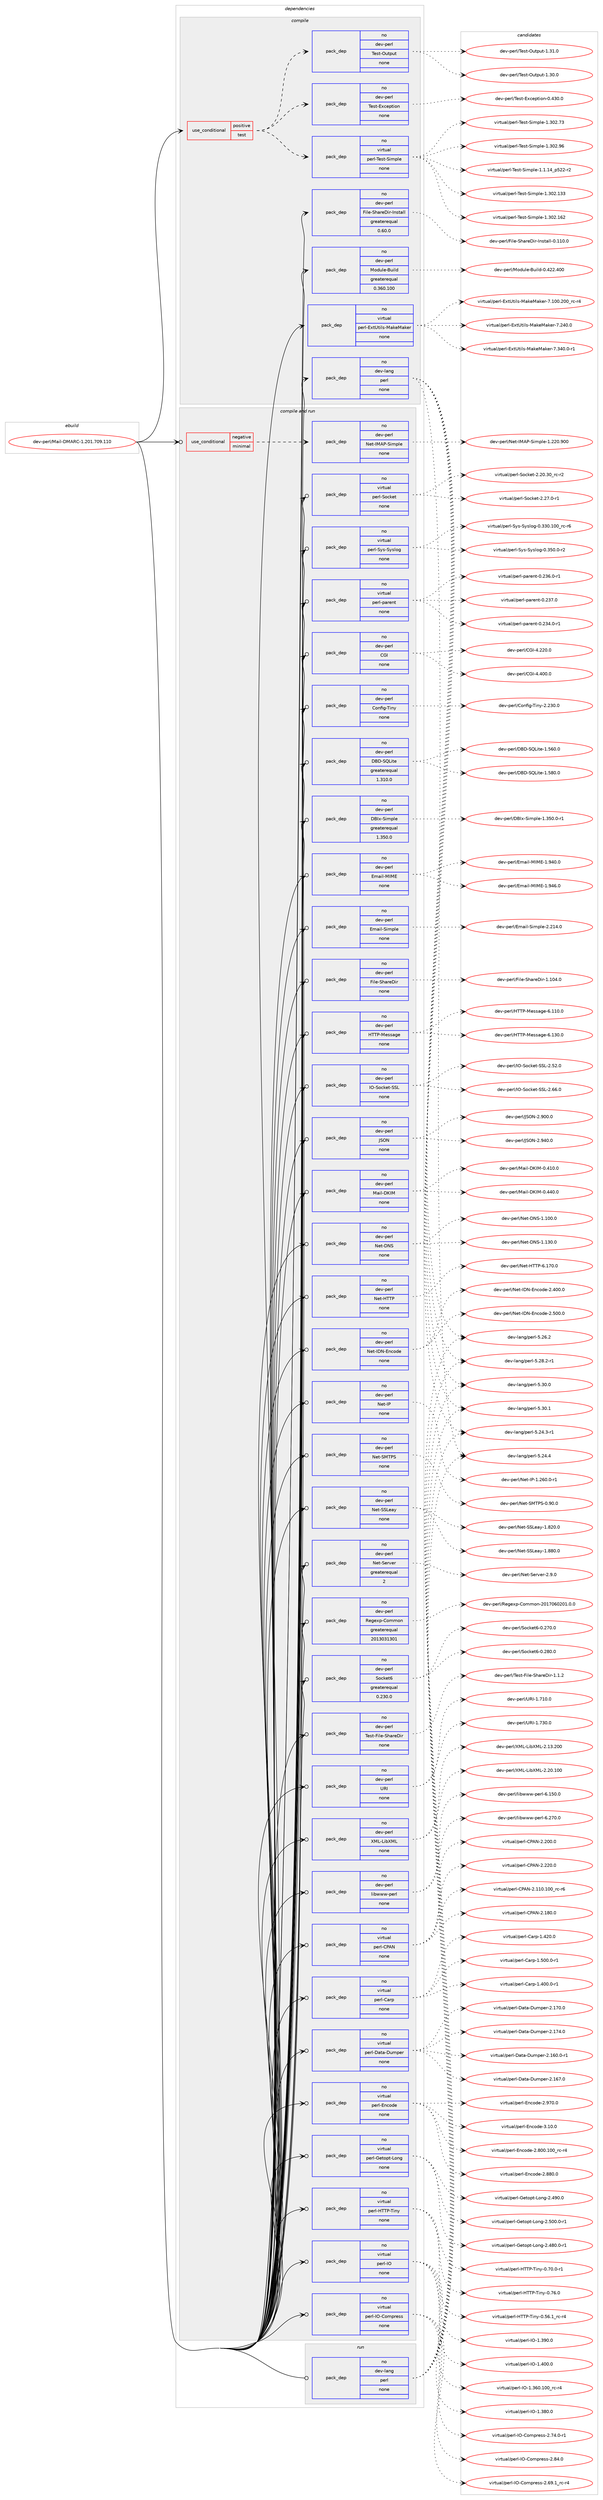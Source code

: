 digraph prolog {

# *************
# Graph options
# *************

newrank=true;
concentrate=true;
compound=true;
graph [rankdir=LR,fontname=Helvetica,fontsize=10,ranksep=1.5];#, ranksep=2.5, nodesep=0.2];
edge  [arrowhead=vee];
node  [fontname=Helvetica,fontsize=10];

# **********
# The ebuild
# **********

subgraph cluster_leftcol {
color=gray;
rank=same;
label=<<i>ebuild</i>>;
id [label="dev-perl/Mail-DMARC-1.201.709.110", color=red, width=4, href="../dev-perl/Mail-DMARC-1.201.709.110.svg"];
}

# ****************
# The dependencies
# ****************

subgraph cluster_midcol {
color=gray;
label=<<i>dependencies</i>>;
subgraph cluster_compile {
fillcolor="#eeeeee";
style=filled;
label=<<i>compile</i>>;
subgraph cond133906 {
dependency580673 [label=<<TABLE BORDER="0" CELLBORDER="1" CELLSPACING="0" CELLPADDING="4"><TR><TD ROWSPAN="3" CELLPADDING="10">use_conditional</TD></TR><TR><TD>positive</TD></TR><TR><TD>test</TD></TR></TABLE>>, shape=none, color=red];
subgraph pack435115 {
dependency580674 [label=<<TABLE BORDER="0" CELLBORDER="1" CELLSPACING="0" CELLPADDING="4" WIDTH="220"><TR><TD ROWSPAN="6" CELLPADDING="30">pack_dep</TD></TR><TR><TD WIDTH="110">no</TD></TR><TR><TD>dev-perl</TD></TR><TR><TD>Test-Exception</TD></TR><TR><TD>none</TD></TR><TR><TD></TD></TR></TABLE>>, shape=none, color=blue];
}
dependency580673:e -> dependency580674:w [weight=20,style="dashed",arrowhead="vee"];
subgraph pack435116 {
dependency580675 [label=<<TABLE BORDER="0" CELLBORDER="1" CELLSPACING="0" CELLPADDING="4" WIDTH="220"><TR><TD ROWSPAN="6" CELLPADDING="30">pack_dep</TD></TR><TR><TD WIDTH="110">no</TD></TR><TR><TD>dev-perl</TD></TR><TR><TD>Test-Output</TD></TR><TR><TD>none</TD></TR><TR><TD></TD></TR></TABLE>>, shape=none, color=blue];
}
dependency580673:e -> dependency580675:w [weight=20,style="dashed",arrowhead="vee"];
subgraph pack435117 {
dependency580676 [label=<<TABLE BORDER="0" CELLBORDER="1" CELLSPACING="0" CELLPADDING="4" WIDTH="220"><TR><TD ROWSPAN="6" CELLPADDING="30">pack_dep</TD></TR><TR><TD WIDTH="110">no</TD></TR><TR><TD>virtual</TD></TR><TR><TD>perl-Test-Simple</TD></TR><TR><TD>none</TD></TR><TR><TD></TD></TR></TABLE>>, shape=none, color=blue];
}
dependency580673:e -> dependency580676:w [weight=20,style="dashed",arrowhead="vee"];
}
id:e -> dependency580673:w [weight=20,style="solid",arrowhead="vee"];
subgraph pack435118 {
dependency580677 [label=<<TABLE BORDER="0" CELLBORDER="1" CELLSPACING="0" CELLPADDING="4" WIDTH="220"><TR><TD ROWSPAN="6" CELLPADDING="30">pack_dep</TD></TR><TR><TD WIDTH="110">no</TD></TR><TR><TD>dev-lang</TD></TR><TR><TD>perl</TD></TR><TR><TD>none</TD></TR><TR><TD></TD></TR></TABLE>>, shape=none, color=blue];
}
id:e -> dependency580677:w [weight=20,style="solid",arrowhead="vee"];
subgraph pack435119 {
dependency580678 [label=<<TABLE BORDER="0" CELLBORDER="1" CELLSPACING="0" CELLPADDING="4" WIDTH="220"><TR><TD ROWSPAN="6" CELLPADDING="30">pack_dep</TD></TR><TR><TD WIDTH="110">no</TD></TR><TR><TD>dev-perl</TD></TR><TR><TD>File-ShareDir-Install</TD></TR><TR><TD>greaterequal</TD></TR><TR><TD>0.60.0</TD></TR></TABLE>>, shape=none, color=blue];
}
id:e -> dependency580678:w [weight=20,style="solid",arrowhead="vee"];
subgraph pack435120 {
dependency580679 [label=<<TABLE BORDER="0" CELLBORDER="1" CELLSPACING="0" CELLPADDING="4" WIDTH="220"><TR><TD ROWSPAN="6" CELLPADDING="30">pack_dep</TD></TR><TR><TD WIDTH="110">no</TD></TR><TR><TD>dev-perl</TD></TR><TR><TD>Module-Build</TD></TR><TR><TD>greaterequal</TD></TR><TR><TD>0.360.100</TD></TR></TABLE>>, shape=none, color=blue];
}
id:e -> dependency580679:w [weight=20,style="solid",arrowhead="vee"];
subgraph pack435121 {
dependency580680 [label=<<TABLE BORDER="0" CELLBORDER="1" CELLSPACING="0" CELLPADDING="4" WIDTH="220"><TR><TD ROWSPAN="6" CELLPADDING="30">pack_dep</TD></TR><TR><TD WIDTH="110">no</TD></TR><TR><TD>virtual</TD></TR><TR><TD>perl-ExtUtils-MakeMaker</TD></TR><TR><TD>none</TD></TR><TR><TD></TD></TR></TABLE>>, shape=none, color=blue];
}
id:e -> dependency580680:w [weight=20,style="solid",arrowhead="vee"];
}
subgraph cluster_compileandrun {
fillcolor="#eeeeee";
style=filled;
label=<<i>compile and run</i>>;
subgraph cond133907 {
dependency580681 [label=<<TABLE BORDER="0" CELLBORDER="1" CELLSPACING="0" CELLPADDING="4"><TR><TD ROWSPAN="3" CELLPADDING="10">use_conditional</TD></TR><TR><TD>negative</TD></TR><TR><TD>minimal</TD></TR></TABLE>>, shape=none, color=red];
subgraph pack435122 {
dependency580682 [label=<<TABLE BORDER="0" CELLBORDER="1" CELLSPACING="0" CELLPADDING="4" WIDTH="220"><TR><TD ROWSPAN="6" CELLPADDING="30">pack_dep</TD></TR><TR><TD WIDTH="110">no</TD></TR><TR><TD>dev-perl</TD></TR><TR><TD>Net-IMAP-Simple</TD></TR><TR><TD>none</TD></TR><TR><TD></TD></TR></TABLE>>, shape=none, color=blue];
}
dependency580681:e -> dependency580682:w [weight=20,style="dashed",arrowhead="vee"];
}
id:e -> dependency580681:w [weight=20,style="solid",arrowhead="odotvee"];
subgraph pack435123 {
dependency580683 [label=<<TABLE BORDER="0" CELLBORDER="1" CELLSPACING="0" CELLPADDING="4" WIDTH="220"><TR><TD ROWSPAN="6" CELLPADDING="30">pack_dep</TD></TR><TR><TD WIDTH="110">no</TD></TR><TR><TD>dev-perl</TD></TR><TR><TD>CGI</TD></TR><TR><TD>none</TD></TR><TR><TD></TD></TR></TABLE>>, shape=none, color=blue];
}
id:e -> dependency580683:w [weight=20,style="solid",arrowhead="odotvee"];
subgraph pack435124 {
dependency580684 [label=<<TABLE BORDER="0" CELLBORDER="1" CELLSPACING="0" CELLPADDING="4" WIDTH="220"><TR><TD ROWSPAN="6" CELLPADDING="30">pack_dep</TD></TR><TR><TD WIDTH="110">no</TD></TR><TR><TD>dev-perl</TD></TR><TR><TD>Config-Tiny</TD></TR><TR><TD>none</TD></TR><TR><TD></TD></TR></TABLE>>, shape=none, color=blue];
}
id:e -> dependency580684:w [weight=20,style="solid",arrowhead="odotvee"];
subgraph pack435125 {
dependency580685 [label=<<TABLE BORDER="0" CELLBORDER="1" CELLSPACING="0" CELLPADDING="4" WIDTH="220"><TR><TD ROWSPAN="6" CELLPADDING="30">pack_dep</TD></TR><TR><TD WIDTH="110">no</TD></TR><TR><TD>dev-perl</TD></TR><TR><TD>DBD-SQLite</TD></TR><TR><TD>greaterequal</TD></TR><TR><TD>1.310.0</TD></TR></TABLE>>, shape=none, color=blue];
}
id:e -> dependency580685:w [weight=20,style="solid",arrowhead="odotvee"];
subgraph pack435126 {
dependency580686 [label=<<TABLE BORDER="0" CELLBORDER="1" CELLSPACING="0" CELLPADDING="4" WIDTH="220"><TR><TD ROWSPAN="6" CELLPADDING="30">pack_dep</TD></TR><TR><TD WIDTH="110">no</TD></TR><TR><TD>dev-perl</TD></TR><TR><TD>DBIx-Simple</TD></TR><TR><TD>greaterequal</TD></TR><TR><TD>1.350.0</TD></TR></TABLE>>, shape=none, color=blue];
}
id:e -> dependency580686:w [weight=20,style="solid",arrowhead="odotvee"];
subgraph pack435127 {
dependency580687 [label=<<TABLE BORDER="0" CELLBORDER="1" CELLSPACING="0" CELLPADDING="4" WIDTH="220"><TR><TD ROWSPAN="6" CELLPADDING="30">pack_dep</TD></TR><TR><TD WIDTH="110">no</TD></TR><TR><TD>dev-perl</TD></TR><TR><TD>Email-MIME</TD></TR><TR><TD>none</TD></TR><TR><TD></TD></TR></TABLE>>, shape=none, color=blue];
}
id:e -> dependency580687:w [weight=20,style="solid",arrowhead="odotvee"];
subgraph pack435128 {
dependency580688 [label=<<TABLE BORDER="0" CELLBORDER="1" CELLSPACING="0" CELLPADDING="4" WIDTH="220"><TR><TD ROWSPAN="6" CELLPADDING="30">pack_dep</TD></TR><TR><TD WIDTH="110">no</TD></TR><TR><TD>dev-perl</TD></TR><TR><TD>Email-Simple</TD></TR><TR><TD>none</TD></TR><TR><TD></TD></TR></TABLE>>, shape=none, color=blue];
}
id:e -> dependency580688:w [weight=20,style="solid",arrowhead="odotvee"];
subgraph pack435129 {
dependency580689 [label=<<TABLE BORDER="0" CELLBORDER="1" CELLSPACING="0" CELLPADDING="4" WIDTH="220"><TR><TD ROWSPAN="6" CELLPADDING="30">pack_dep</TD></TR><TR><TD WIDTH="110">no</TD></TR><TR><TD>dev-perl</TD></TR><TR><TD>File-ShareDir</TD></TR><TR><TD>none</TD></TR><TR><TD></TD></TR></TABLE>>, shape=none, color=blue];
}
id:e -> dependency580689:w [weight=20,style="solid",arrowhead="odotvee"];
subgraph pack435130 {
dependency580690 [label=<<TABLE BORDER="0" CELLBORDER="1" CELLSPACING="0" CELLPADDING="4" WIDTH="220"><TR><TD ROWSPAN="6" CELLPADDING="30">pack_dep</TD></TR><TR><TD WIDTH="110">no</TD></TR><TR><TD>dev-perl</TD></TR><TR><TD>HTTP-Message</TD></TR><TR><TD>none</TD></TR><TR><TD></TD></TR></TABLE>>, shape=none, color=blue];
}
id:e -> dependency580690:w [weight=20,style="solid",arrowhead="odotvee"];
subgraph pack435131 {
dependency580691 [label=<<TABLE BORDER="0" CELLBORDER="1" CELLSPACING="0" CELLPADDING="4" WIDTH="220"><TR><TD ROWSPAN="6" CELLPADDING="30">pack_dep</TD></TR><TR><TD WIDTH="110">no</TD></TR><TR><TD>dev-perl</TD></TR><TR><TD>IO-Socket-SSL</TD></TR><TR><TD>none</TD></TR><TR><TD></TD></TR></TABLE>>, shape=none, color=blue];
}
id:e -> dependency580691:w [weight=20,style="solid",arrowhead="odotvee"];
subgraph pack435132 {
dependency580692 [label=<<TABLE BORDER="0" CELLBORDER="1" CELLSPACING="0" CELLPADDING="4" WIDTH="220"><TR><TD ROWSPAN="6" CELLPADDING="30">pack_dep</TD></TR><TR><TD WIDTH="110">no</TD></TR><TR><TD>dev-perl</TD></TR><TR><TD>JSON</TD></TR><TR><TD>none</TD></TR><TR><TD></TD></TR></TABLE>>, shape=none, color=blue];
}
id:e -> dependency580692:w [weight=20,style="solid",arrowhead="odotvee"];
subgraph pack435133 {
dependency580693 [label=<<TABLE BORDER="0" CELLBORDER="1" CELLSPACING="0" CELLPADDING="4" WIDTH="220"><TR><TD ROWSPAN="6" CELLPADDING="30">pack_dep</TD></TR><TR><TD WIDTH="110">no</TD></TR><TR><TD>dev-perl</TD></TR><TR><TD>Mail-DKIM</TD></TR><TR><TD>none</TD></TR><TR><TD></TD></TR></TABLE>>, shape=none, color=blue];
}
id:e -> dependency580693:w [weight=20,style="solid",arrowhead="odotvee"];
subgraph pack435134 {
dependency580694 [label=<<TABLE BORDER="0" CELLBORDER="1" CELLSPACING="0" CELLPADDING="4" WIDTH="220"><TR><TD ROWSPAN="6" CELLPADDING="30">pack_dep</TD></TR><TR><TD WIDTH="110">no</TD></TR><TR><TD>dev-perl</TD></TR><TR><TD>Net-DNS</TD></TR><TR><TD>none</TD></TR><TR><TD></TD></TR></TABLE>>, shape=none, color=blue];
}
id:e -> dependency580694:w [weight=20,style="solid",arrowhead="odotvee"];
subgraph pack435135 {
dependency580695 [label=<<TABLE BORDER="0" CELLBORDER="1" CELLSPACING="0" CELLPADDING="4" WIDTH="220"><TR><TD ROWSPAN="6" CELLPADDING="30">pack_dep</TD></TR><TR><TD WIDTH="110">no</TD></TR><TR><TD>dev-perl</TD></TR><TR><TD>Net-HTTP</TD></TR><TR><TD>none</TD></TR><TR><TD></TD></TR></TABLE>>, shape=none, color=blue];
}
id:e -> dependency580695:w [weight=20,style="solid",arrowhead="odotvee"];
subgraph pack435136 {
dependency580696 [label=<<TABLE BORDER="0" CELLBORDER="1" CELLSPACING="0" CELLPADDING="4" WIDTH="220"><TR><TD ROWSPAN="6" CELLPADDING="30">pack_dep</TD></TR><TR><TD WIDTH="110">no</TD></TR><TR><TD>dev-perl</TD></TR><TR><TD>Net-IDN-Encode</TD></TR><TR><TD>none</TD></TR><TR><TD></TD></TR></TABLE>>, shape=none, color=blue];
}
id:e -> dependency580696:w [weight=20,style="solid",arrowhead="odotvee"];
subgraph pack435137 {
dependency580697 [label=<<TABLE BORDER="0" CELLBORDER="1" CELLSPACING="0" CELLPADDING="4" WIDTH="220"><TR><TD ROWSPAN="6" CELLPADDING="30">pack_dep</TD></TR><TR><TD WIDTH="110">no</TD></TR><TR><TD>dev-perl</TD></TR><TR><TD>Net-IP</TD></TR><TR><TD>none</TD></TR><TR><TD></TD></TR></TABLE>>, shape=none, color=blue];
}
id:e -> dependency580697:w [weight=20,style="solid",arrowhead="odotvee"];
subgraph pack435138 {
dependency580698 [label=<<TABLE BORDER="0" CELLBORDER="1" CELLSPACING="0" CELLPADDING="4" WIDTH="220"><TR><TD ROWSPAN="6" CELLPADDING="30">pack_dep</TD></TR><TR><TD WIDTH="110">no</TD></TR><TR><TD>dev-perl</TD></TR><TR><TD>Net-SMTPS</TD></TR><TR><TD>none</TD></TR><TR><TD></TD></TR></TABLE>>, shape=none, color=blue];
}
id:e -> dependency580698:w [weight=20,style="solid",arrowhead="odotvee"];
subgraph pack435139 {
dependency580699 [label=<<TABLE BORDER="0" CELLBORDER="1" CELLSPACING="0" CELLPADDING="4" WIDTH="220"><TR><TD ROWSPAN="6" CELLPADDING="30">pack_dep</TD></TR><TR><TD WIDTH="110">no</TD></TR><TR><TD>dev-perl</TD></TR><TR><TD>Net-SSLeay</TD></TR><TR><TD>none</TD></TR><TR><TD></TD></TR></TABLE>>, shape=none, color=blue];
}
id:e -> dependency580699:w [weight=20,style="solid",arrowhead="odotvee"];
subgraph pack435140 {
dependency580700 [label=<<TABLE BORDER="0" CELLBORDER="1" CELLSPACING="0" CELLPADDING="4" WIDTH="220"><TR><TD ROWSPAN="6" CELLPADDING="30">pack_dep</TD></TR><TR><TD WIDTH="110">no</TD></TR><TR><TD>dev-perl</TD></TR><TR><TD>Net-Server</TD></TR><TR><TD>greaterequal</TD></TR><TR><TD>2</TD></TR></TABLE>>, shape=none, color=blue];
}
id:e -> dependency580700:w [weight=20,style="solid",arrowhead="odotvee"];
subgraph pack435141 {
dependency580701 [label=<<TABLE BORDER="0" CELLBORDER="1" CELLSPACING="0" CELLPADDING="4" WIDTH="220"><TR><TD ROWSPAN="6" CELLPADDING="30">pack_dep</TD></TR><TR><TD WIDTH="110">no</TD></TR><TR><TD>dev-perl</TD></TR><TR><TD>Regexp-Common</TD></TR><TR><TD>greaterequal</TD></TR><TR><TD>2013031301</TD></TR></TABLE>>, shape=none, color=blue];
}
id:e -> dependency580701:w [weight=20,style="solid",arrowhead="odotvee"];
subgraph pack435142 {
dependency580702 [label=<<TABLE BORDER="0" CELLBORDER="1" CELLSPACING="0" CELLPADDING="4" WIDTH="220"><TR><TD ROWSPAN="6" CELLPADDING="30">pack_dep</TD></TR><TR><TD WIDTH="110">no</TD></TR><TR><TD>dev-perl</TD></TR><TR><TD>Socket6</TD></TR><TR><TD>greaterequal</TD></TR><TR><TD>0.230.0</TD></TR></TABLE>>, shape=none, color=blue];
}
id:e -> dependency580702:w [weight=20,style="solid",arrowhead="odotvee"];
subgraph pack435143 {
dependency580703 [label=<<TABLE BORDER="0" CELLBORDER="1" CELLSPACING="0" CELLPADDING="4" WIDTH="220"><TR><TD ROWSPAN="6" CELLPADDING="30">pack_dep</TD></TR><TR><TD WIDTH="110">no</TD></TR><TR><TD>dev-perl</TD></TR><TR><TD>Test-File-ShareDir</TD></TR><TR><TD>none</TD></TR><TR><TD></TD></TR></TABLE>>, shape=none, color=blue];
}
id:e -> dependency580703:w [weight=20,style="solid",arrowhead="odotvee"];
subgraph pack435144 {
dependency580704 [label=<<TABLE BORDER="0" CELLBORDER="1" CELLSPACING="0" CELLPADDING="4" WIDTH="220"><TR><TD ROWSPAN="6" CELLPADDING="30">pack_dep</TD></TR><TR><TD WIDTH="110">no</TD></TR><TR><TD>dev-perl</TD></TR><TR><TD>URI</TD></TR><TR><TD>none</TD></TR><TR><TD></TD></TR></TABLE>>, shape=none, color=blue];
}
id:e -> dependency580704:w [weight=20,style="solid",arrowhead="odotvee"];
subgraph pack435145 {
dependency580705 [label=<<TABLE BORDER="0" CELLBORDER="1" CELLSPACING="0" CELLPADDING="4" WIDTH="220"><TR><TD ROWSPAN="6" CELLPADDING="30">pack_dep</TD></TR><TR><TD WIDTH="110">no</TD></TR><TR><TD>dev-perl</TD></TR><TR><TD>XML-LibXML</TD></TR><TR><TD>none</TD></TR><TR><TD></TD></TR></TABLE>>, shape=none, color=blue];
}
id:e -> dependency580705:w [weight=20,style="solid",arrowhead="odotvee"];
subgraph pack435146 {
dependency580706 [label=<<TABLE BORDER="0" CELLBORDER="1" CELLSPACING="0" CELLPADDING="4" WIDTH="220"><TR><TD ROWSPAN="6" CELLPADDING="30">pack_dep</TD></TR><TR><TD WIDTH="110">no</TD></TR><TR><TD>dev-perl</TD></TR><TR><TD>libwww-perl</TD></TR><TR><TD>none</TD></TR><TR><TD></TD></TR></TABLE>>, shape=none, color=blue];
}
id:e -> dependency580706:w [weight=20,style="solid",arrowhead="odotvee"];
subgraph pack435147 {
dependency580707 [label=<<TABLE BORDER="0" CELLBORDER="1" CELLSPACING="0" CELLPADDING="4" WIDTH="220"><TR><TD ROWSPAN="6" CELLPADDING="30">pack_dep</TD></TR><TR><TD WIDTH="110">no</TD></TR><TR><TD>virtual</TD></TR><TR><TD>perl-CPAN</TD></TR><TR><TD>none</TD></TR><TR><TD></TD></TR></TABLE>>, shape=none, color=blue];
}
id:e -> dependency580707:w [weight=20,style="solid",arrowhead="odotvee"];
subgraph pack435148 {
dependency580708 [label=<<TABLE BORDER="0" CELLBORDER="1" CELLSPACING="0" CELLPADDING="4" WIDTH="220"><TR><TD ROWSPAN="6" CELLPADDING="30">pack_dep</TD></TR><TR><TD WIDTH="110">no</TD></TR><TR><TD>virtual</TD></TR><TR><TD>perl-Carp</TD></TR><TR><TD>none</TD></TR><TR><TD></TD></TR></TABLE>>, shape=none, color=blue];
}
id:e -> dependency580708:w [weight=20,style="solid",arrowhead="odotvee"];
subgraph pack435149 {
dependency580709 [label=<<TABLE BORDER="0" CELLBORDER="1" CELLSPACING="0" CELLPADDING="4" WIDTH="220"><TR><TD ROWSPAN="6" CELLPADDING="30">pack_dep</TD></TR><TR><TD WIDTH="110">no</TD></TR><TR><TD>virtual</TD></TR><TR><TD>perl-Data-Dumper</TD></TR><TR><TD>none</TD></TR><TR><TD></TD></TR></TABLE>>, shape=none, color=blue];
}
id:e -> dependency580709:w [weight=20,style="solid",arrowhead="odotvee"];
subgraph pack435150 {
dependency580710 [label=<<TABLE BORDER="0" CELLBORDER="1" CELLSPACING="0" CELLPADDING="4" WIDTH="220"><TR><TD ROWSPAN="6" CELLPADDING="30">pack_dep</TD></TR><TR><TD WIDTH="110">no</TD></TR><TR><TD>virtual</TD></TR><TR><TD>perl-Encode</TD></TR><TR><TD>none</TD></TR><TR><TD></TD></TR></TABLE>>, shape=none, color=blue];
}
id:e -> dependency580710:w [weight=20,style="solid",arrowhead="odotvee"];
subgraph pack435151 {
dependency580711 [label=<<TABLE BORDER="0" CELLBORDER="1" CELLSPACING="0" CELLPADDING="4" WIDTH="220"><TR><TD ROWSPAN="6" CELLPADDING="30">pack_dep</TD></TR><TR><TD WIDTH="110">no</TD></TR><TR><TD>virtual</TD></TR><TR><TD>perl-Getopt-Long</TD></TR><TR><TD>none</TD></TR><TR><TD></TD></TR></TABLE>>, shape=none, color=blue];
}
id:e -> dependency580711:w [weight=20,style="solid",arrowhead="odotvee"];
subgraph pack435152 {
dependency580712 [label=<<TABLE BORDER="0" CELLBORDER="1" CELLSPACING="0" CELLPADDING="4" WIDTH="220"><TR><TD ROWSPAN="6" CELLPADDING="30">pack_dep</TD></TR><TR><TD WIDTH="110">no</TD></TR><TR><TD>virtual</TD></TR><TR><TD>perl-HTTP-Tiny</TD></TR><TR><TD>none</TD></TR><TR><TD></TD></TR></TABLE>>, shape=none, color=blue];
}
id:e -> dependency580712:w [weight=20,style="solid",arrowhead="odotvee"];
subgraph pack435153 {
dependency580713 [label=<<TABLE BORDER="0" CELLBORDER="1" CELLSPACING="0" CELLPADDING="4" WIDTH="220"><TR><TD ROWSPAN="6" CELLPADDING="30">pack_dep</TD></TR><TR><TD WIDTH="110">no</TD></TR><TR><TD>virtual</TD></TR><TR><TD>perl-IO</TD></TR><TR><TD>none</TD></TR><TR><TD></TD></TR></TABLE>>, shape=none, color=blue];
}
id:e -> dependency580713:w [weight=20,style="solid",arrowhead="odotvee"];
subgraph pack435154 {
dependency580714 [label=<<TABLE BORDER="0" CELLBORDER="1" CELLSPACING="0" CELLPADDING="4" WIDTH="220"><TR><TD ROWSPAN="6" CELLPADDING="30">pack_dep</TD></TR><TR><TD WIDTH="110">no</TD></TR><TR><TD>virtual</TD></TR><TR><TD>perl-IO-Compress</TD></TR><TR><TD>none</TD></TR><TR><TD></TD></TR></TABLE>>, shape=none, color=blue];
}
id:e -> dependency580714:w [weight=20,style="solid",arrowhead="odotvee"];
subgraph pack435155 {
dependency580715 [label=<<TABLE BORDER="0" CELLBORDER="1" CELLSPACING="0" CELLPADDING="4" WIDTH="220"><TR><TD ROWSPAN="6" CELLPADDING="30">pack_dep</TD></TR><TR><TD WIDTH="110">no</TD></TR><TR><TD>virtual</TD></TR><TR><TD>perl-Socket</TD></TR><TR><TD>none</TD></TR><TR><TD></TD></TR></TABLE>>, shape=none, color=blue];
}
id:e -> dependency580715:w [weight=20,style="solid",arrowhead="odotvee"];
subgraph pack435156 {
dependency580716 [label=<<TABLE BORDER="0" CELLBORDER="1" CELLSPACING="0" CELLPADDING="4" WIDTH="220"><TR><TD ROWSPAN="6" CELLPADDING="30">pack_dep</TD></TR><TR><TD WIDTH="110">no</TD></TR><TR><TD>virtual</TD></TR><TR><TD>perl-Sys-Syslog</TD></TR><TR><TD>none</TD></TR><TR><TD></TD></TR></TABLE>>, shape=none, color=blue];
}
id:e -> dependency580716:w [weight=20,style="solid",arrowhead="odotvee"];
subgraph pack435157 {
dependency580717 [label=<<TABLE BORDER="0" CELLBORDER="1" CELLSPACING="0" CELLPADDING="4" WIDTH="220"><TR><TD ROWSPAN="6" CELLPADDING="30">pack_dep</TD></TR><TR><TD WIDTH="110">no</TD></TR><TR><TD>virtual</TD></TR><TR><TD>perl-parent</TD></TR><TR><TD>none</TD></TR><TR><TD></TD></TR></TABLE>>, shape=none, color=blue];
}
id:e -> dependency580717:w [weight=20,style="solid",arrowhead="odotvee"];
}
subgraph cluster_run {
fillcolor="#eeeeee";
style=filled;
label=<<i>run</i>>;
subgraph pack435158 {
dependency580718 [label=<<TABLE BORDER="0" CELLBORDER="1" CELLSPACING="0" CELLPADDING="4" WIDTH="220"><TR><TD ROWSPAN="6" CELLPADDING="30">pack_dep</TD></TR><TR><TD WIDTH="110">no</TD></TR><TR><TD>dev-lang</TD></TR><TR><TD>perl</TD></TR><TR><TD>none</TD></TR><TR><TD></TD></TR></TABLE>>, shape=none, color=blue];
}
id:e -> dependency580718:w [weight=20,style="solid",arrowhead="odot"];
}
}

# **************
# The candidates
# **************

subgraph cluster_choices {
rank=same;
color=gray;
label=<<i>candidates</i>>;

subgraph choice435115 {
color=black;
nodesep=1;
choice1001011184511210111410847841011151164569120991011121161051111104548465251484648 [label="dev-perl/Test-Exception-0.430.0", color=red, width=4,href="../dev-perl/Test-Exception-0.430.0.svg"];
dependency580674:e -> choice1001011184511210111410847841011151164569120991011121161051111104548465251484648:w [style=dotted,weight="100"];
}
subgraph choice435116 {
color=black;
nodesep=1;
choice100101118451121011141084784101115116457911711611211711645494651484648 [label="dev-perl/Test-Output-1.30.0", color=red, width=4,href="../dev-perl/Test-Output-1.30.0.svg"];
choice100101118451121011141084784101115116457911711611211711645494651494648 [label="dev-perl/Test-Output-1.31.0", color=red, width=4,href="../dev-perl/Test-Output-1.31.0.svg"];
dependency580675:e -> choice100101118451121011141084784101115116457911711611211711645494651484648:w [style=dotted,weight="100"];
dependency580675:e -> choice100101118451121011141084784101115116457911711611211711645494651494648:w [style=dotted,weight="100"];
}
subgraph choice435117 {
color=black;
nodesep=1;
choice11810511411611797108471121011141084584101115116458310510911210810145494649464952951125350504511450 [label="virtual/perl-Test-Simple-1.1.14_p522-r2", color=red, width=4,href="../virtual/perl-Test-Simple-1.1.14_p522-r2.svg"];
choice11810511411611797108471121011141084584101115116458310510911210810145494651485046495151 [label="virtual/perl-Test-Simple-1.302.133", color=red, width=4,href="../virtual/perl-Test-Simple-1.302.133.svg"];
choice11810511411611797108471121011141084584101115116458310510911210810145494651485046495450 [label="virtual/perl-Test-Simple-1.302.162", color=red, width=4,href="../virtual/perl-Test-Simple-1.302.162.svg"];
choice118105114116117971084711210111410845841011151164583105109112108101454946514850465551 [label="virtual/perl-Test-Simple-1.302.73", color=red, width=4,href="../virtual/perl-Test-Simple-1.302.73.svg"];
choice118105114116117971084711210111410845841011151164583105109112108101454946514850465754 [label="virtual/perl-Test-Simple-1.302.96", color=red, width=4,href="../virtual/perl-Test-Simple-1.302.96.svg"];
dependency580676:e -> choice11810511411611797108471121011141084584101115116458310510911210810145494649464952951125350504511450:w [style=dotted,weight="100"];
dependency580676:e -> choice11810511411611797108471121011141084584101115116458310510911210810145494651485046495151:w [style=dotted,weight="100"];
dependency580676:e -> choice11810511411611797108471121011141084584101115116458310510911210810145494651485046495450:w [style=dotted,weight="100"];
dependency580676:e -> choice118105114116117971084711210111410845841011151164583105109112108101454946514850465551:w [style=dotted,weight="100"];
dependency580676:e -> choice118105114116117971084711210111410845841011151164583105109112108101454946514850465754:w [style=dotted,weight="100"];
}
subgraph choice435118 {
color=black;
nodesep=1;
choice100101118451089711010347112101114108455346505246514511449 [label="dev-lang/perl-5.24.3-r1", color=red, width=4,href="../dev-lang/perl-5.24.3-r1.svg"];
choice10010111845108971101034711210111410845534650524652 [label="dev-lang/perl-5.24.4", color=red, width=4,href="../dev-lang/perl-5.24.4.svg"];
choice10010111845108971101034711210111410845534650544650 [label="dev-lang/perl-5.26.2", color=red, width=4,href="../dev-lang/perl-5.26.2.svg"];
choice100101118451089711010347112101114108455346505646504511449 [label="dev-lang/perl-5.28.2-r1", color=red, width=4,href="../dev-lang/perl-5.28.2-r1.svg"];
choice10010111845108971101034711210111410845534651484648 [label="dev-lang/perl-5.30.0", color=red, width=4,href="../dev-lang/perl-5.30.0.svg"];
choice10010111845108971101034711210111410845534651484649 [label="dev-lang/perl-5.30.1", color=red, width=4,href="../dev-lang/perl-5.30.1.svg"];
dependency580677:e -> choice100101118451089711010347112101114108455346505246514511449:w [style=dotted,weight="100"];
dependency580677:e -> choice10010111845108971101034711210111410845534650524652:w [style=dotted,weight="100"];
dependency580677:e -> choice10010111845108971101034711210111410845534650544650:w [style=dotted,weight="100"];
dependency580677:e -> choice100101118451089711010347112101114108455346505646504511449:w [style=dotted,weight="100"];
dependency580677:e -> choice10010111845108971101034711210111410845534651484648:w [style=dotted,weight="100"];
dependency580677:e -> choice10010111845108971101034711210111410845534651484649:w [style=dotted,weight="100"];
}
subgraph choice435119 {
color=black;
nodesep=1;
choice100101118451121011141084770105108101458310497114101681051144573110115116971081084548464949484648 [label="dev-perl/File-ShareDir-Install-0.110.0", color=red, width=4,href="../dev-perl/File-ShareDir-Install-0.110.0.svg"];
dependency580678:e -> choice100101118451121011141084770105108101458310497114101681051144573110115116971081084548464949484648:w [style=dotted,weight="100"];
}
subgraph choice435120 {
color=black;
nodesep=1;
choice100101118451121011141084777111100117108101456611710510810045484652505046524848 [label="dev-perl/Module-Build-0.422.400", color=red, width=4,href="../dev-perl/Module-Build-0.422.400.svg"];
dependency580679:e -> choice100101118451121011141084777111100117108101456611710510810045484652505046524848:w [style=dotted,weight="100"];
}
subgraph choice435121 {
color=black;
nodesep=1;
choice118105114116117971084711210111410845691201168511610510811545779710710177971071011144555464948484650484895114994511452 [label="virtual/perl-ExtUtils-MakeMaker-7.100.200_rc-r4", color=red, width=4,href="../virtual/perl-ExtUtils-MakeMaker-7.100.200_rc-r4.svg"];
choice118105114116117971084711210111410845691201168511610510811545779710710177971071011144555465052484648 [label="virtual/perl-ExtUtils-MakeMaker-7.240.0", color=red, width=4,href="../virtual/perl-ExtUtils-MakeMaker-7.240.0.svg"];
choice1181051141161179710847112101114108456912011685116105108115457797107101779710710111445554651524846484511449 [label="virtual/perl-ExtUtils-MakeMaker-7.340.0-r1", color=red, width=4,href="../virtual/perl-ExtUtils-MakeMaker-7.340.0-r1.svg"];
dependency580680:e -> choice118105114116117971084711210111410845691201168511610510811545779710710177971071011144555464948484650484895114994511452:w [style=dotted,weight="100"];
dependency580680:e -> choice118105114116117971084711210111410845691201168511610510811545779710710177971071011144555465052484648:w [style=dotted,weight="100"];
dependency580680:e -> choice1181051141161179710847112101114108456912011685116105108115457797107101779710710111445554651524846484511449:w [style=dotted,weight="100"];
}
subgraph choice435122 {
color=black;
nodesep=1;
choice1001011184511210111410847781011164573776580458310510911210810145494650504846574848 [label="dev-perl/Net-IMAP-Simple-1.220.900", color=red, width=4,href="../dev-perl/Net-IMAP-Simple-1.220.900.svg"];
dependency580682:e -> choice1001011184511210111410847781011164573776580458310510911210810145494650504846574848:w [style=dotted,weight="100"];
}
subgraph choice435123 {
color=black;
nodesep=1;
choice10010111845112101114108476771734552465050484648 [label="dev-perl/CGI-4.220.0", color=red, width=4,href="../dev-perl/CGI-4.220.0.svg"];
choice10010111845112101114108476771734552465248484648 [label="dev-perl/CGI-4.400.0", color=red, width=4,href="../dev-perl/CGI-4.400.0.svg"];
dependency580683:e -> choice10010111845112101114108476771734552465050484648:w [style=dotted,weight="100"];
dependency580683:e -> choice10010111845112101114108476771734552465248484648:w [style=dotted,weight="100"];
}
subgraph choice435124 {
color=black;
nodesep=1;
choice10010111845112101114108476711111010210510345841051101214550465051484648 [label="dev-perl/Config-Tiny-2.230.0", color=red, width=4,href="../dev-perl/Config-Tiny-2.230.0.svg"];
dependency580684:e -> choice10010111845112101114108476711111010210510345841051101214550465051484648:w [style=dotted,weight="100"];
}
subgraph choice435125 {
color=black;
nodesep=1;
choice1001011184511210111410847686668458381761051161014549465354484648 [label="dev-perl/DBD-SQLite-1.560.0", color=red, width=4,href="../dev-perl/DBD-SQLite-1.560.0.svg"];
choice1001011184511210111410847686668458381761051161014549465356484648 [label="dev-perl/DBD-SQLite-1.580.0", color=red, width=4,href="../dev-perl/DBD-SQLite-1.580.0.svg"];
dependency580685:e -> choice1001011184511210111410847686668458381761051161014549465354484648:w [style=dotted,weight="100"];
dependency580685:e -> choice1001011184511210111410847686668458381761051161014549465356484648:w [style=dotted,weight="100"];
}
subgraph choice435126 {
color=black;
nodesep=1;
choice1001011184511210111410847686673120458310510911210810145494651534846484511449 [label="dev-perl/DBIx-Simple-1.350.0-r1", color=red, width=4,href="../dev-perl/DBIx-Simple-1.350.0-r1.svg"];
dependency580686:e -> choice1001011184511210111410847686673120458310510911210810145494651534846484511449:w [style=dotted,weight="100"];
}
subgraph choice435127 {
color=black;
nodesep=1;
choice1001011184511210111410847691099710510845777377694549465752484648 [label="dev-perl/Email-MIME-1.940.0", color=red, width=4,href="../dev-perl/Email-MIME-1.940.0.svg"];
choice1001011184511210111410847691099710510845777377694549465752544648 [label="dev-perl/Email-MIME-1.946.0", color=red, width=4,href="../dev-perl/Email-MIME-1.946.0.svg"];
dependency580687:e -> choice1001011184511210111410847691099710510845777377694549465752484648:w [style=dotted,weight="100"];
dependency580687:e -> choice1001011184511210111410847691099710510845777377694549465752544648:w [style=dotted,weight="100"];
}
subgraph choice435128 {
color=black;
nodesep=1;
choice1001011184511210111410847691099710510845831051091121081014550465049524648 [label="dev-perl/Email-Simple-2.214.0", color=red, width=4,href="../dev-perl/Email-Simple-2.214.0.svg"];
dependency580688:e -> choice1001011184511210111410847691099710510845831051091121081014550465049524648:w [style=dotted,weight="100"];
}
subgraph choice435129 {
color=black;
nodesep=1;
choice100101118451121011141084770105108101458310497114101681051144549464948524648 [label="dev-perl/File-ShareDir-1.104.0", color=red, width=4,href="../dev-perl/File-ShareDir-1.104.0.svg"];
dependency580689:e -> choice100101118451121011141084770105108101458310497114101681051144549464948524648:w [style=dotted,weight="100"];
}
subgraph choice435130 {
color=black;
nodesep=1;
choice1001011184511210111410847728484804577101115115971031014554464949484648 [label="dev-perl/HTTP-Message-6.110.0", color=red, width=4,href="../dev-perl/HTTP-Message-6.110.0.svg"];
choice1001011184511210111410847728484804577101115115971031014554464951484648 [label="dev-perl/HTTP-Message-6.130.0", color=red, width=4,href="../dev-perl/HTTP-Message-6.130.0.svg"];
dependency580690:e -> choice1001011184511210111410847728484804577101115115971031014554464949484648:w [style=dotted,weight="100"];
dependency580690:e -> choice1001011184511210111410847728484804577101115115971031014554464951484648:w [style=dotted,weight="100"];
}
subgraph choice435131 {
color=black;
nodesep=1;
choice100101118451121011141084773794583111991071011164583837645504653504648 [label="dev-perl/IO-Socket-SSL-2.52.0", color=red, width=4,href="../dev-perl/IO-Socket-SSL-2.52.0.svg"];
choice100101118451121011141084773794583111991071011164583837645504654544648 [label="dev-perl/IO-Socket-SSL-2.66.0", color=red, width=4,href="../dev-perl/IO-Socket-SSL-2.66.0.svg"];
dependency580691:e -> choice100101118451121011141084773794583111991071011164583837645504653504648:w [style=dotted,weight="100"];
dependency580691:e -> choice100101118451121011141084773794583111991071011164583837645504654544648:w [style=dotted,weight="100"];
}
subgraph choice435132 {
color=black;
nodesep=1;
choice1001011184511210111410847748379784550465748484648 [label="dev-perl/JSON-2.900.0", color=red, width=4,href="../dev-perl/JSON-2.900.0.svg"];
choice1001011184511210111410847748379784550465752484648 [label="dev-perl/JSON-2.940.0", color=red, width=4,href="../dev-perl/JSON-2.940.0.svg"];
dependency580692:e -> choice1001011184511210111410847748379784550465748484648:w [style=dotted,weight="100"];
dependency580692:e -> choice1001011184511210111410847748379784550465752484648:w [style=dotted,weight="100"];
}
subgraph choice435133 {
color=black;
nodesep=1;
choice1001011184511210111410847779710510845687573774548465249484648 [label="dev-perl/Mail-DKIM-0.410.0", color=red, width=4,href="../dev-perl/Mail-DKIM-0.410.0.svg"];
choice1001011184511210111410847779710510845687573774548465252484648 [label="dev-perl/Mail-DKIM-0.440.0", color=red, width=4,href="../dev-perl/Mail-DKIM-0.440.0.svg"];
dependency580693:e -> choice1001011184511210111410847779710510845687573774548465249484648:w [style=dotted,weight="100"];
dependency580693:e -> choice1001011184511210111410847779710510845687573774548465252484648:w [style=dotted,weight="100"];
}
subgraph choice435134 {
color=black;
nodesep=1;
choice100101118451121011141084778101116456878834549464948484648 [label="dev-perl/Net-DNS-1.100.0", color=red, width=4,href="../dev-perl/Net-DNS-1.100.0.svg"];
choice100101118451121011141084778101116456878834549464951484648 [label="dev-perl/Net-DNS-1.130.0", color=red, width=4,href="../dev-perl/Net-DNS-1.130.0.svg"];
dependency580694:e -> choice100101118451121011141084778101116456878834549464948484648:w [style=dotted,weight="100"];
dependency580694:e -> choice100101118451121011141084778101116456878834549464951484648:w [style=dotted,weight="100"];
}
subgraph choice435135 {
color=black;
nodesep=1;
choice10010111845112101114108477810111645728484804554464955484648 [label="dev-perl/Net-HTTP-6.170.0", color=red, width=4,href="../dev-perl/Net-HTTP-6.170.0.svg"];
dependency580695:e -> choice10010111845112101114108477810111645728484804554464955484648:w [style=dotted,weight="100"];
}
subgraph choice435136 {
color=black;
nodesep=1;
choice100101118451121011141084778101116457368784569110991111001014550465248484648 [label="dev-perl/Net-IDN-Encode-2.400.0", color=red, width=4,href="../dev-perl/Net-IDN-Encode-2.400.0.svg"];
choice100101118451121011141084778101116457368784569110991111001014550465348484648 [label="dev-perl/Net-IDN-Encode-2.500.0", color=red, width=4,href="../dev-perl/Net-IDN-Encode-2.500.0.svg"];
dependency580696:e -> choice100101118451121011141084778101116457368784569110991111001014550465248484648:w [style=dotted,weight="100"];
dependency580696:e -> choice100101118451121011141084778101116457368784569110991111001014550465348484648:w [style=dotted,weight="100"];
}
subgraph choice435137 {
color=black;
nodesep=1;
choice10010111845112101114108477810111645738045494650544846484511449 [label="dev-perl/Net-IP-1.260.0-r1", color=red, width=4,href="../dev-perl/Net-IP-1.260.0-r1.svg"];
dependency580697:e -> choice10010111845112101114108477810111645738045494650544846484511449:w [style=dotted,weight="100"];
}
subgraph choice435138 {
color=black;
nodesep=1;
choice10010111845112101114108477810111645837784808345484657484648 [label="dev-perl/Net-SMTPS-0.90.0", color=red, width=4,href="../dev-perl/Net-SMTPS-0.90.0.svg"];
dependency580698:e -> choice10010111845112101114108477810111645837784808345484657484648:w [style=dotted,weight="100"];
}
subgraph choice435139 {
color=black;
nodesep=1;
choice10010111845112101114108477810111645838376101971214549465650484648 [label="dev-perl/Net-SSLeay-1.820.0", color=red, width=4,href="../dev-perl/Net-SSLeay-1.820.0.svg"];
choice10010111845112101114108477810111645838376101971214549465656484648 [label="dev-perl/Net-SSLeay-1.880.0", color=red, width=4,href="../dev-perl/Net-SSLeay-1.880.0.svg"];
dependency580699:e -> choice10010111845112101114108477810111645838376101971214549465650484648:w [style=dotted,weight="100"];
dependency580699:e -> choice10010111845112101114108477810111645838376101971214549465656484648:w [style=dotted,weight="100"];
}
subgraph choice435140 {
color=black;
nodesep=1;
choice1001011184511210111410847781011164583101114118101114455046574648 [label="dev-perl/Net-Server-2.9.0", color=red, width=4,href="../dev-perl/Net-Server-2.9.0.svg"];
dependency580700:e -> choice1001011184511210111410847781011164583101114118101114455046574648:w [style=dotted,weight="100"];
}
subgraph choice435141 {
color=black;
nodesep=1;
choice1001011184511210111410847821011031011201124567111109109111110455048495548544850484946484648 [label="dev-perl/Regexp-Common-2017060201.0.0", color=red, width=4,href="../dev-perl/Regexp-Common-2017060201.0.0.svg"];
dependency580701:e -> choice1001011184511210111410847821011031011201124567111109109111110455048495548544850484946484648:w [style=dotted,weight="100"];
}
subgraph choice435142 {
color=black;
nodesep=1;
choice10010111845112101114108478311199107101116544548465055484648 [label="dev-perl/Socket6-0.270.0", color=red, width=4,href="../dev-perl/Socket6-0.270.0.svg"];
choice10010111845112101114108478311199107101116544548465056484648 [label="dev-perl/Socket6-0.280.0", color=red, width=4,href="../dev-perl/Socket6-0.280.0.svg"];
dependency580702:e -> choice10010111845112101114108478311199107101116544548465055484648:w [style=dotted,weight="100"];
dependency580702:e -> choice10010111845112101114108478311199107101116544548465056484648:w [style=dotted,weight="100"];
}
subgraph choice435143 {
color=black;
nodesep=1;
choice100101118451121011141084784101115116457010510810145831049711410168105114454946494650 [label="dev-perl/Test-File-ShareDir-1.1.2", color=red, width=4,href="../dev-perl/Test-File-ShareDir-1.1.2.svg"];
dependency580703:e -> choice100101118451121011141084784101115116457010510810145831049711410168105114454946494650:w [style=dotted,weight="100"];
}
subgraph choice435144 {
color=black;
nodesep=1;
choice10010111845112101114108478582734549465549484648 [label="dev-perl/URI-1.710.0", color=red, width=4,href="../dev-perl/URI-1.710.0.svg"];
choice10010111845112101114108478582734549465551484648 [label="dev-perl/URI-1.730.0", color=red, width=4,href="../dev-perl/URI-1.730.0.svg"];
dependency580704:e -> choice10010111845112101114108478582734549465549484648:w [style=dotted,weight="100"];
dependency580704:e -> choice10010111845112101114108478582734549465551484648:w [style=dotted,weight="100"];
}
subgraph choice435145 {
color=black;
nodesep=1;
choice1001011184511210111410847887776457610598887776455046495146504848 [label="dev-perl/XML-LibXML-2.13.200", color=red, width=4,href="../dev-perl/XML-LibXML-2.13.200.svg"];
choice1001011184511210111410847887776457610598887776455046504846494848 [label="dev-perl/XML-LibXML-2.20.100", color=red, width=4,href="../dev-perl/XML-LibXML-2.20.100.svg"];
dependency580705:e -> choice1001011184511210111410847887776457610598887776455046495146504848:w [style=dotted,weight="100"];
dependency580705:e -> choice1001011184511210111410847887776457610598887776455046504846494848:w [style=dotted,weight="100"];
}
subgraph choice435146 {
color=black;
nodesep=1;
choice100101118451121011141084710810598119119119451121011141084554464953484648 [label="dev-perl/libwww-perl-6.150.0", color=red, width=4,href="../dev-perl/libwww-perl-6.150.0.svg"];
choice100101118451121011141084710810598119119119451121011141084554465055484648 [label="dev-perl/libwww-perl-6.270.0", color=red, width=4,href="../dev-perl/libwww-perl-6.270.0.svg"];
dependency580706:e -> choice100101118451121011141084710810598119119119451121011141084554464953484648:w [style=dotted,weight="100"];
dependency580706:e -> choice100101118451121011141084710810598119119119451121011141084554465055484648:w [style=dotted,weight="100"];
}
subgraph choice435147 {
color=black;
nodesep=1;
choice118105114116117971084711210111410845678065784550464949484649484895114994511454 [label="virtual/perl-CPAN-2.110.100_rc-r6", color=red, width=4,href="../virtual/perl-CPAN-2.110.100_rc-r6.svg"];
choice118105114116117971084711210111410845678065784550464956484648 [label="virtual/perl-CPAN-2.180.0", color=red, width=4,href="../virtual/perl-CPAN-2.180.0.svg"];
choice118105114116117971084711210111410845678065784550465048484648 [label="virtual/perl-CPAN-2.200.0", color=red, width=4,href="../virtual/perl-CPAN-2.200.0.svg"];
choice118105114116117971084711210111410845678065784550465050484648 [label="virtual/perl-CPAN-2.220.0", color=red, width=4,href="../virtual/perl-CPAN-2.220.0.svg"];
dependency580707:e -> choice118105114116117971084711210111410845678065784550464949484649484895114994511454:w [style=dotted,weight="100"];
dependency580707:e -> choice118105114116117971084711210111410845678065784550464956484648:w [style=dotted,weight="100"];
dependency580707:e -> choice118105114116117971084711210111410845678065784550465048484648:w [style=dotted,weight="100"];
dependency580707:e -> choice118105114116117971084711210111410845678065784550465050484648:w [style=dotted,weight="100"];
}
subgraph choice435148 {
color=black;
nodesep=1;
choice118105114116117971084711210111410845679711411245494652484846484511449 [label="virtual/perl-Carp-1.400.0-r1", color=red, width=4,href="../virtual/perl-Carp-1.400.0-r1.svg"];
choice11810511411611797108471121011141084567971141124549465250484648 [label="virtual/perl-Carp-1.420.0", color=red, width=4,href="../virtual/perl-Carp-1.420.0.svg"];
choice118105114116117971084711210111410845679711411245494653484846484511449 [label="virtual/perl-Carp-1.500.0-r1", color=red, width=4,href="../virtual/perl-Carp-1.500.0-r1.svg"];
dependency580708:e -> choice118105114116117971084711210111410845679711411245494652484846484511449:w [style=dotted,weight="100"];
dependency580708:e -> choice11810511411611797108471121011141084567971141124549465250484648:w [style=dotted,weight="100"];
dependency580708:e -> choice118105114116117971084711210111410845679711411245494653484846484511449:w [style=dotted,weight="100"];
}
subgraph choice435149 {
color=black;
nodesep=1;
choice118105114116117971084711210111410845689711697456811710911210111445504649544846484511449 [label="virtual/perl-Data-Dumper-2.160.0-r1", color=red, width=4,href="../virtual/perl-Data-Dumper-2.160.0-r1.svg"];
choice11810511411611797108471121011141084568971169745681171091121011144550464954554648 [label="virtual/perl-Data-Dumper-2.167.0", color=red, width=4,href="../virtual/perl-Data-Dumper-2.167.0.svg"];
choice11810511411611797108471121011141084568971169745681171091121011144550464955484648 [label="virtual/perl-Data-Dumper-2.170.0", color=red, width=4,href="../virtual/perl-Data-Dumper-2.170.0.svg"];
choice11810511411611797108471121011141084568971169745681171091121011144550464955524648 [label="virtual/perl-Data-Dumper-2.174.0", color=red, width=4,href="../virtual/perl-Data-Dumper-2.174.0.svg"];
dependency580709:e -> choice118105114116117971084711210111410845689711697456811710911210111445504649544846484511449:w [style=dotted,weight="100"];
dependency580709:e -> choice11810511411611797108471121011141084568971169745681171091121011144550464954554648:w [style=dotted,weight="100"];
dependency580709:e -> choice11810511411611797108471121011141084568971169745681171091121011144550464955484648:w [style=dotted,weight="100"];
dependency580709:e -> choice11810511411611797108471121011141084568971169745681171091121011144550464955524648:w [style=dotted,weight="100"];
}
subgraph choice435150 {
color=black;
nodesep=1;
choice11810511411611797108471121011141084569110991111001014550465648484649484895114994511452 [label="virtual/perl-Encode-2.800.100_rc-r4", color=red, width=4,href="../virtual/perl-Encode-2.800.100_rc-r4.svg"];
choice11810511411611797108471121011141084569110991111001014550465656484648 [label="virtual/perl-Encode-2.880.0", color=red, width=4,href="../virtual/perl-Encode-2.880.0.svg"];
choice11810511411611797108471121011141084569110991111001014550465755484648 [label="virtual/perl-Encode-2.970.0", color=red, width=4,href="../virtual/perl-Encode-2.970.0.svg"];
choice118105114116117971084711210111410845691109911110010145514649484648 [label="virtual/perl-Encode-3.10.0", color=red, width=4,href="../virtual/perl-Encode-3.10.0.svg"];
dependency580710:e -> choice11810511411611797108471121011141084569110991111001014550465648484649484895114994511452:w [style=dotted,weight="100"];
dependency580710:e -> choice11810511411611797108471121011141084569110991111001014550465656484648:w [style=dotted,weight="100"];
dependency580710:e -> choice11810511411611797108471121011141084569110991111001014550465755484648:w [style=dotted,weight="100"];
dependency580710:e -> choice118105114116117971084711210111410845691109911110010145514649484648:w [style=dotted,weight="100"];
}
subgraph choice435151 {
color=black;
nodesep=1;
choice11810511411611797108471121011141084571101116111112116457611111010345504652564846484511449 [label="virtual/perl-Getopt-Long-2.480.0-r1", color=red, width=4,href="../virtual/perl-Getopt-Long-2.480.0-r1.svg"];
choice1181051141161179710847112101114108457110111611111211645761111101034550465257484648 [label="virtual/perl-Getopt-Long-2.490.0", color=red, width=4,href="../virtual/perl-Getopt-Long-2.490.0.svg"];
choice11810511411611797108471121011141084571101116111112116457611111010345504653484846484511449 [label="virtual/perl-Getopt-Long-2.500.0-r1", color=red, width=4,href="../virtual/perl-Getopt-Long-2.500.0-r1.svg"];
dependency580711:e -> choice11810511411611797108471121011141084571101116111112116457611111010345504652564846484511449:w [style=dotted,weight="100"];
dependency580711:e -> choice1181051141161179710847112101114108457110111611111211645761111101034550465257484648:w [style=dotted,weight="100"];
dependency580711:e -> choice11810511411611797108471121011141084571101116111112116457611111010345504653484846484511449:w [style=dotted,weight="100"];
}
subgraph choice435152 {
color=black;
nodesep=1;
choice1181051141161179710847112101114108457284848045841051101214548465354464995114994511452 [label="virtual/perl-HTTP-Tiny-0.56.1_rc-r4", color=red, width=4,href="../virtual/perl-HTTP-Tiny-0.56.1_rc-r4.svg"];
choice118105114116117971084711210111410845728484804584105110121454846554846484511449 [label="virtual/perl-HTTP-Tiny-0.70.0-r1", color=red, width=4,href="../virtual/perl-HTTP-Tiny-0.70.0-r1.svg"];
choice11810511411611797108471121011141084572848480458410511012145484655544648 [label="virtual/perl-HTTP-Tiny-0.76.0", color=red, width=4,href="../virtual/perl-HTTP-Tiny-0.76.0.svg"];
dependency580712:e -> choice1181051141161179710847112101114108457284848045841051101214548465354464995114994511452:w [style=dotted,weight="100"];
dependency580712:e -> choice118105114116117971084711210111410845728484804584105110121454846554846484511449:w [style=dotted,weight="100"];
dependency580712:e -> choice11810511411611797108471121011141084572848480458410511012145484655544648:w [style=dotted,weight="100"];
}
subgraph choice435153 {
color=black;
nodesep=1;
choice11810511411611797108471121011141084573794549465154484649484895114994511452 [label="virtual/perl-IO-1.360.100_rc-r4", color=red, width=4,href="../virtual/perl-IO-1.360.100_rc-r4.svg"];
choice11810511411611797108471121011141084573794549465156484648 [label="virtual/perl-IO-1.380.0", color=red, width=4,href="../virtual/perl-IO-1.380.0.svg"];
choice11810511411611797108471121011141084573794549465157484648 [label="virtual/perl-IO-1.390.0", color=red, width=4,href="../virtual/perl-IO-1.390.0.svg"];
choice11810511411611797108471121011141084573794549465248484648 [label="virtual/perl-IO-1.400.0", color=red, width=4,href="../virtual/perl-IO-1.400.0.svg"];
dependency580713:e -> choice11810511411611797108471121011141084573794549465154484649484895114994511452:w [style=dotted,weight="100"];
dependency580713:e -> choice11810511411611797108471121011141084573794549465156484648:w [style=dotted,weight="100"];
dependency580713:e -> choice11810511411611797108471121011141084573794549465157484648:w [style=dotted,weight="100"];
dependency580713:e -> choice11810511411611797108471121011141084573794549465248484648:w [style=dotted,weight="100"];
}
subgraph choice435154 {
color=black;
nodesep=1;
choice118105114116117971084711210111410845737945671111091121141011151154550465457464995114994511452 [label="virtual/perl-IO-Compress-2.69.1_rc-r4", color=red, width=4,href="../virtual/perl-IO-Compress-2.69.1_rc-r4.svg"];
choice11810511411611797108471121011141084573794567111109112114101115115455046555246484511449 [label="virtual/perl-IO-Compress-2.74.0-r1", color=red, width=4,href="../virtual/perl-IO-Compress-2.74.0-r1.svg"];
choice1181051141161179710847112101114108457379456711110911211410111511545504656524648 [label="virtual/perl-IO-Compress-2.84.0", color=red, width=4,href="../virtual/perl-IO-Compress-2.84.0.svg"];
dependency580714:e -> choice118105114116117971084711210111410845737945671111091121141011151154550465457464995114994511452:w [style=dotted,weight="100"];
dependency580714:e -> choice11810511411611797108471121011141084573794567111109112114101115115455046555246484511449:w [style=dotted,weight="100"];
dependency580714:e -> choice1181051141161179710847112101114108457379456711110911211410111511545504656524648:w [style=dotted,weight="100"];
}
subgraph choice435155 {
color=black;
nodesep=1;
choice1181051141161179710847112101114108458311199107101116455046504846514895114994511450 [label="virtual/perl-Socket-2.20.30_rc-r2", color=red, width=4,href="../virtual/perl-Socket-2.20.30_rc-r2.svg"];
choice1181051141161179710847112101114108458311199107101116455046505546484511449 [label="virtual/perl-Socket-2.27.0-r1", color=red, width=4,href="../virtual/perl-Socket-2.27.0-r1.svg"];
dependency580715:e -> choice1181051141161179710847112101114108458311199107101116455046504846514895114994511450:w [style=dotted,weight="100"];
dependency580715:e -> choice1181051141161179710847112101114108458311199107101116455046505546484511449:w [style=dotted,weight="100"];
}
subgraph choice435156 {
color=black;
nodesep=1;
choice1181051141161179710847112101114108458312111545831211151081111034548465151484649484895114994511454 [label="virtual/perl-Sys-Syslog-0.330.100_rc-r6", color=red, width=4,href="../virtual/perl-Sys-Syslog-0.330.100_rc-r6.svg"];
choice11810511411611797108471121011141084583121115458312111510811110345484651534846484511450 [label="virtual/perl-Sys-Syslog-0.350.0-r2", color=red, width=4,href="../virtual/perl-Sys-Syslog-0.350.0-r2.svg"];
dependency580716:e -> choice1181051141161179710847112101114108458312111545831211151081111034548465151484649484895114994511454:w [style=dotted,weight="100"];
dependency580716:e -> choice11810511411611797108471121011141084583121115458312111510811110345484651534846484511450:w [style=dotted,weight="100"];
}
subgraph choice435157 {
color=black;
nodesep=1;
choice1181051141161179710847112101114108451129711410111011645484650515246484511449 [label="virtual/perl-parent-0.234.0-r1", color=red, width=4,href="../virtual/perl-parent-0.234.0-r1.svg"];
choice1181051141161179710847112101114108451129711410111011645484650515446484511449 [label="virtual/perl-parent-0.236.0-r1", color=red, width=4,href="../virtual/perl-parent-0.236.0-r1.svg"];
choice118105114116117971084711210111410845112971141011101164548465051554648 [label="virtual/perl-parent-0.237.0", color=red, width=4,href="../virtual/perl-parent-0.237.0.svg"];
dependency580717:e -> choice1181051141161179710847112101114108451129711410111011645484650515246484511449:w [style=dotted,weight="100"];
dependency580717:e -> choice1181051141161179710847112101114108451129711410111011645484650515446484511449:w [style=dotted,weight="100"];
dependency580717:e -> choice118105114116117971084711210111410845112971141011101164548465051554648:w [style=dotted,weight="100"];
}
subgraph choice435158 {
color=black;
nodesep=1;
choice100101118451089711010347112101114108455346505246514511449 [label="dev-lang/perl-5.24.3-r1", color=red, width=4,href="../dev-lang/perl-5.24.3-r1.svg"];
choice10010111845108971101034711210111410845534650524652 [label="dev-lang/perl-5.24.4", color=red, width=4,href="../dev-lang/perl-5.24.4.svg"];
choice10010111845108971101034711210111410845534650544650 [label="dev-lang/perl-5.26.2", color=red, width=4,href="../dev-lang/perl-5.26.2.svg"];
choice100101118451089711010347112101114108455346505646504511449 [label="dev-lang/perl-5.28.2-r1", color=red, width=4,href="../dev-lang/perl-5.28.2-r1.svg"];
choice10010111845108971101034711210111410845534651484648 [label="dev-lang/perl-5.30.0", color=red, width=4,href="../dev-lang/perl-5.30.0.svg"];
choice10010111845108971101034711210111410845534651484649 [label="dev-lang/perl-5.30.1", color=red, width=4,href="../dev-lang/perl-5.30.1.svg"];
dependency580718:e -> choice100101118451089711010347112101114108455346505246514511449:w [style=dotted,weight="100"];
dependency580718:e -> choice10010111845108971101034711210111410845534650524652:w [style=dotted,weight="100"];
dependency580718:e -> choice10010111845108971101034711210111410845534650544650:w [style=dotted,weight="100"];
dependency580718:e -> choice100101118451089711010347112101114108455346505646504511449:w [style=dotted,weight="100"];
dependency580718:e -> choice10010111845108971101034711210111410845534651484648:w [style=dotted,weight="100"];
dependency580718:e -> choice10010111845108971101034711210111410845534651484649:w [style=dotted,weight="100"];
}
}

}
